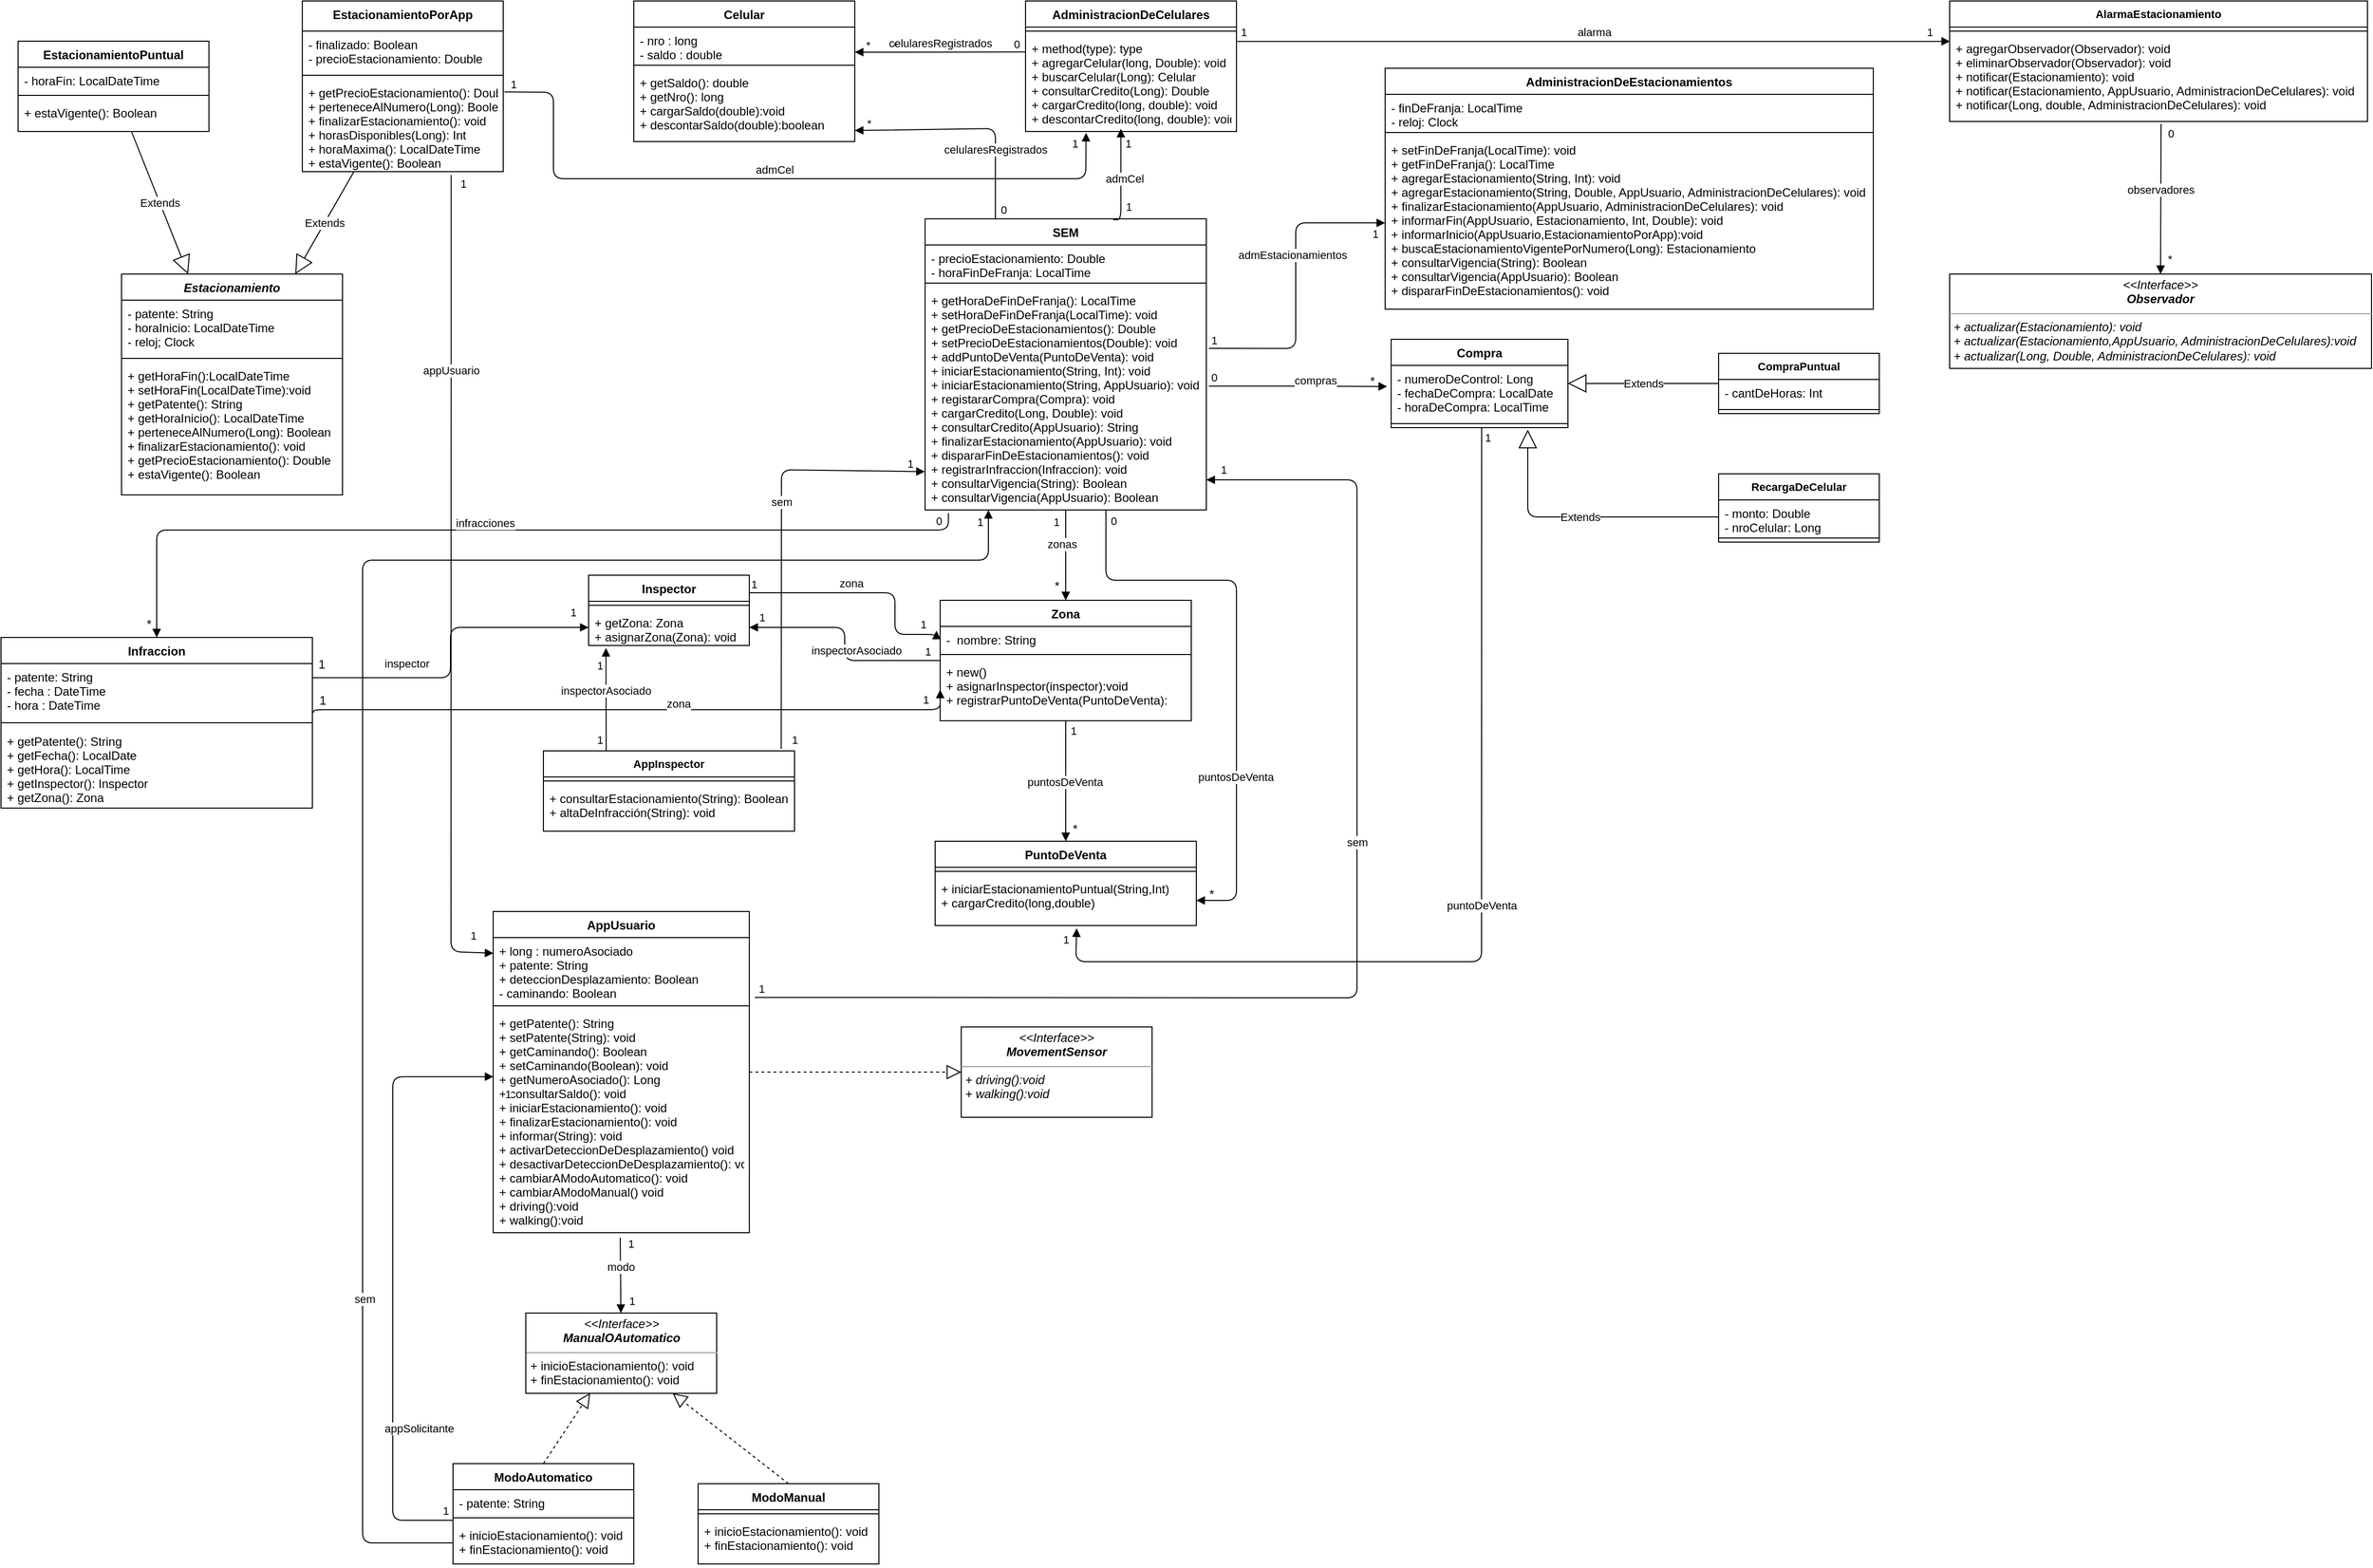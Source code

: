 <mxfile version="13.9.7" type="device"><diagram id="uAauVVDy6E0FWfexy0aZ" name="Page-1"><mxGraphModel dx="2249" dy="762" grid="1" gridSize="10" guides="1" tooltips="1" connect="1" arrows="1" fold="1" page="1" pageScale="1" pageWidth="827" pageHeight="1169" math="0" shadow="0"><root><mxCell id="0"/><mxCell id="1" parent="0"/><mxCell id="nHrd8DE-zTE854F0yQJD-32" value="puntosDeVenta" style="endArrow=block;endFill=1;html=1;edgeStyle=orthogonalEdgeStyle;align=left;verticalAlign=top;" parent="1" source="nHrd8DE-zTE854F0yQJD-22" target="nHrd8DE-zTE854F0yQJD-5" edge="1"><mxGeometry x="-0.2" y="-40" relative="1" as="geometry"><mxPoint x="645" y="760" as="sourcePoint"/><mxPoint x="775" y="730" as="targetPoint"/><Array as="points"/><mxPoint as="offset"/></mxGeometry></mxCell><mxCell id="nHrd8DE-zTE854F0yQJD-33" value="1" style="edgeLabel;resizable=0;html=1;align=left;verticalAlign=bottom;" parent="nHrd8DE-zTE854F0yQJD-32" connectable="0" vertex="1"><mxGeometry x="-1" relative="1" as="geometry"><mxPoint x="3" y="18" as="offset"/></mxGeometry></mxCell><mxCell id="nHrd8DE-zTE854F0yQJD-9" value="SEM" style="swimlane;fontStyle=1;align=center;verticalAlign=top;childLayout=stackLayout;horizontal=1;startSize=26;horizontalStack=0;resizeParent=1;resizeParentMax=0;resizeLast=0;collapsible=1;marginBottom=0;" parent="1" vertex="1"><mxGeometry x="490" y="230" width="280" height="290" as="geometry"/></mxCell><mxCell id="nHrd8DE-zTE854F0yQJD-10" value="- precioEstacionamiento: Double&#10;- horaFinDeFranja: LocalTime" style="text;strokeColor=none;fillColor=none;align=left;verticalAlign=top;spacingLeft=4;spacingRight=4;overflow=hidden;rotatable=0;points=[[0,0.5],[1,0.5]];portConstraint=eastwest;" parent="nHrd8DE-zTE854F0yQJD-9" vertex="1"><mxGeometry y="26" width="280" height="34" as="geometry"/></mxCell><mxCell id="nHrd8DE-zTE854F0yQJD-11" value="" style="line;strokeWidth=1;fillColor=none;align=left;verticalAlign=middle;spacingTop=-1;spacingLeft=3;spacingRight=3;rotatable=0;labelPosition=right;points=[];portConstraint=eastwest;" parent="nHrd8DE-zTE854F0yQJD-9" vertex="1"><mxGeometry y="60" width="280" height="8" as="geometry"/></mxCell><mxCell id="nHrd8DE-zTE854F0yQJD-12" value="+ getHoraDeFinDeFranja(): LocalTime&#10;+ setHoraDeFinDeFranja(LocalTime): void&#10;+ getPrecioDeEstacionamientos(): Double&#10;+ setPrecioDeEstacionamientos(Double): void&#10;+ addPuntoDeVenta(PuntoDeVenta): void&#10;+ iniciarEstacionamiento(String, Int): void&#10;+ iniciarEstacionamiento(String, AppUsuario): void&#10;+ registararCompra(Compra): void&#10;+ cargarCredito(Long, Double): void&#10;+ consultarCredito(AppUsuario): String&#10;+ finalizarEstacionamiento(AppUsuario): void&#10;+ dispararFinDeEstacionamientos(): void&#10;+ registrarInfraccion(Infraccion): void&#10;+ consultarVigencia(String): Boolean&#10;+ consultarVigencia(AppUsuario): Boolean" style="text;strokeColor=none;fillColor=none;align=left;verticalAlign=top;spacingLeft=4;spacingRight=4;overflow=hidden;rotatable=0;points=[[0,0.5],[1,0.5]];portConstraint=eastwest;" parent="nHrd8DE-zTE854F0yQJD-9" vertex="1"><mxGeometry y="68" width="280" height="222" as="geometry"/></mxCell><mxCell id="nHrd8DE-zTE854F0yQJD-26" value="Infraccion" style="swimlane;fontStyle=1;align=center;verticalAlign=top;childLayout=stackLayout;horizontal=1;startSize=26;horizontalStack=0;resizeParent=1;resizeParentMax=0;resizeLast=0;collapsible=1;marginBottom=0;" parent="1" vertex="1"><mxGeometry x="-430" y="647" width="310" height="170" as="geometry"/></mxCell><mxCell id="nHrd8DE-zTE854F0yQJD-27" value="- patente: String&#10;- fecha : DateTime&#10;- hora : DateTime" style="text;strokeColor=none;fillColor=none;align=left;verticalAlign=top;spacingLeft=4;spacingRight=4;overflow=hidden;rotatable=0;points=[[0,0.5],[1,0.5]];portConstraint=eastwest;" parent="nHrd8DE-zTE854F0yQJD-26" vertex="1"><mxGeometry y="26" width="310" height="54" as="geometry"/></mxCell><mxCell id="nHrd8DE-zTE854F0yQJD-28" value="" style="line;strokeWidth=1;fillColor=none;align=left;verticalAlign=middle;spacingTop=-1;spacingLeft=3;spacingRight=3;rotatable=0;labelPosition=right;points=[];portConstraint=eastwest;" parent="nHrd8DE-zTE854F0yQJD-26" vertex="1"><mxGeometry y="80" width="310" height="10" as="geometry"/></mxCell><mxCell id="Td2ZRDbbaofJqqELKqRZ-6" value="+ getPatente(): String&#10;+ getFecha(): LocalDate&#10;+ getHora(): LocalTime&#10;+ getInspector(): Inspector&#10;+ getZona(): Zona" style="text;strokeColor=none;fillColor=none;align=left;verticalAlign=top;spacingLeft=4;spacingRight=4;overflow=hidden;rotatable=0;points=[[0,0.5],[1,0.5]];portConstraint=eastwest;" parent="nHrd8DE-zTE854F0yQJD-26" vertex="1"><mxGeometry y="90" width="310" height="80" as="geometry"/></mxCell><mxCell id="nHrd8DE-zTE854F0yQJD-52" value="Celular" style="swimlane;fontStyle=1;align=center;verticalAlign=top;childLayout=stackLayout;horizontal=1;startSize=26;horizontalStack=0;resizeParent=1;resizeParentMax=0;resizeLast=0;collapsible=1;marginBottom=0;" parent="1" vertex="1"><mxGeometry x="200" y="13" width="220" height="140" as="geometry"/></mxCell><mxCell id="nHrd8DE-zTE854F0yQJD-53" value="- nro : long&#10;- saldo : double" style="text;strokeColor=none;fillColor=none;align=left;verticalAlign=top;spacingLeft=4;spacingRight=4;overflow=hidden;rotatable=0;points=[[0,0.5],[1,0.5]];portConstraint=eastwest;" parent="nHrd8DE-zTE854F0yQJD-52" vertex="1"><mxGeometry y="26" width="220" height="34" as="geometry"/></mxCell><mxCell id="nHrd8DE-zTE854F0yQJD-54" value="" style="line;strokeWidth=1;fillColor=none;align=left;verticalAlign=middle;spacingTop=-1;spacingLeft=3;spacingRight=3;rotatable=0;labelPosition=right;points=[];portConstraint=eastwest;" parent="nHrd8DE-zTE854F0yQJD-52" vertex="1"><mxGeometry y="60" width="220" height="8" as="geometry"/></mxCell><mxCell id="nHrd8DE-zTE854F0yQJD-55" value="+ getSaldo(): double&#10;+ getNro(): long&#10;+ cargarSaldo(double):void&#10;+ descontarSaldo(double):boolean" style="text;strokeColor=none;fillColor=none;align=left;verticalAlign=top;spacingLeft=4;spacingRight=4;overflow=hidden;rotatable=0;points=[[0,0.5],[1,0.5]];portConstraint=eastwest;" parent="nHrd8DE-zTE854F0yQJD-52" vertex="1"><mxGeometry y="68" width="220" height="72" as="geometry"/></mxCell><mxCell id="nHrd8DE-zTE854F0yQJD-36" value="*" style="text;html=1;align=center;verticalAlign=middle;resizable=0;points=[];autosize=1;" parent="1" vertex="1"><mxGeometry x="629" y="828" width="20" height="20" as="geometry"/></mxCell><mxCell id="nHrd8DE-zTE854F0yQJD-22" value="Zona" style="swimlane;fontStyle=1;align=center;verticalAlign=top;childLayout=stackLayout;horizontal=1;startSize=26;horizontalStack=0;resizeParent=1;resizeParentMax=0;resizeLast=0;collapsible=1;marginBottom=0;" parent="1" vertex="1"><mxGeometry x="505" y="610" width="250" height="120" as="geometry"/></mxCell><mxCell id="nHrd8DE-zTE854F0yQJD-23" value="-  nombre: String" style="text;strokeColor=none;fillColor=none;align=left;verticalAlign=top;spacingLeft=4;spacingRight=4;overflow=hidden;rotatable=0;points=[[0,0.5],[1,0.5]];portConstraint=eastwest;" parent="nHrd8DE-zTE854F0yQJD-22" vertex="1"><mxGeometry y="26" width="250" height="24" as="geometry"/></mxCell><mxCell id="nHrd8DE-zTE854F0yQJD-24" value="" style="line;strokeWidth=1;fillColor=none;align=left;verticalAlign=middle;spacingTop=-1;spacingLeft=3;spacingRight=3;rotatable=0;labelPosition=right;points=[];portConstraint=eastwest;" parent="nHrd8DE-zTE854F0yQJD-22" vertex="1"><mxGeometry y="50" width="250" height="8" as="geometry"/></mxCell><mxCell id="nHrd8DE-zTE854F0yQJD-25" value="+ new()&#10;+ asignarInspector(inspector):void&#10;+ registrarPuntoDeVenta(PuntoDeVenta):" style="text;strokeColor=none;fillColor=none;align=left;verticalAlign=top;spacingLeft=4;spacingRight=4;overflow=hidden;rotatable=0;points=[[0,0.5],[1,0.5]];portConstraint=eastwest;" parent="nHrd8DE-zTE854F0yQJD-22" vertex="1"><mxGeometry y="58" width="250" height="62" as="geometry"/></mxCell><mxCell id="nHrd8DE-zTE854F0yQJD-5" value="PuntoDeVenta" style="swimlane;fontStyle=1;align=center;verticalAlign=top;childLayout=stackLayout;horizontal=1;startSize=26;horizontalStack=0;resizeParent=1;resizeParentMax=0;resizeLast=0;collapsible=1;marginBottom=0;" parent="1" vertex="1"><mxGeometry x="500" y="850" width="260" height="84" as="geometry"/></mxCell><mxCell id="nHrd8DE-zTE854F0yQJD-7" value="" style="line;strokeWidth=1;fillColor=none;align=left;verticalAlign=middle;spacingTop=-1;spacingLeft=3;spacingRight=3;rotatable=0;labelPosition=right;points=[];portConstraint=eastwest;" parent="nHrd8DE-zTE854F0yQJD-5" vertex="1"><mxGeometry y="26" width="260" height="8" as="geometry"/></mxCell><mxCell id="nHrd8DE-zTE854F0yQJD-8" value="+ iniciarEstacionamientoPuntual(String,Int)&#10;+ cargarCredito(long,double)" style="text;strokeColor=none;fillColor=none;align=left;verticalAlign=top;spacingLeft=4;spacingRight=4;overflow=hidden;rotatable=0;points=[[0,0.5],[1,0.5]];portConstraint=eastwest;" parent="nHrd8DE-zTE854F0yQJD-5" vertex="1"><mxGeometry y="34" width="260" height="50" as="geometry"/></mxCell><mxCell id="nHrd8DE-zTE854F0yQJD-42" value="zonas" style="endArrow=block;endFill=1;html=1;edgeStyle=orthogonalEdgeStyle;align=left;verticalAlign=top;" parent="1" source="nHrd8DE-zTE854F0yQJD-9" target="nHrd8DE-zTE854F0yQJD-22" edge="1"><mxGeometry x="-0.538" y="-20" relative="1" as="geometry"><mxPoint x="600" y="510" as="sourcePoint"/><mxPoint x="600" y="603" as="targetPoint"/><Array as="points"/><mxPoint as="offset"/></mxGeometry></mxCell><mxCell id="nHrd8DE-zTE854F0yQJD-43" value="1" style="edgeLabel;resizable=0;html=1;align=left;verticalAlign=bottom;" parent="nHrd8DE-zTE854F0yQJD-42" connectable="0" vertex="1"><mxGeometry x="-1" relative="1" as="geometry"><mxPoint x="-14" y="20" as="offset"/></mxGeometry></mxCell><mxCell id="nHrd8DE-zTE854F0yQJD-44" value="*" style="text;html=1;align=center;verticalAlign=middle;resizable=0;points=[];autosize=1;" parent="1" vertex="1"><mxGeometry x="611" y="586" width="20" height="20" as="geometry"/></mxCell><mxCell id="nHrd8DE-zTE854F0yQJD-45" value="inspectorAsociado" style="endArrow=block;endFill=1;html=1;edgeStyle=orthogonalEdgeStyle;align=left;verticalAlign=top;" parent="1" source="nHrd8DE-zTE854F0yQJD-22" target="LgMDhWBs_DTYslyBjjRu-13" edge="1"><mxGeometry x="0.451" y="10" relative="1" as="geometry"><mxPoint x="360" y="570" as="sourcePoint"/><mxPoint x="337.5" y="620" as="targetPoint"/><Array as="points"/><mxPoint x="-1" as="offset"/></mxGeometry></mxCell><mxCell id="nHrd8DE-zTE854F0yQJD-46" value="1" style="edgeLabel;resizable=0;html=1;align=left;verticalAlign=bottom;" parent="nHrd8DE-zTE854F0yQJD-45" connectable="0" vertex="1"><mxGeometry x="-1" relative="1" as="geometry"><mxPoint x="-17" y="-1" as="offset"/></mxGeometry></mxCell><mxCell id="nHrd8DE-zTE854F0yQJD-47" value="1" style="edgeLabel;resizable=0;html=1;align=left;verticalAlign=bottom;" parent="nHrd8DE-zTE854F0yQJD-45" connectable="0" vertex="1"><mxGeometry x="-1" relative="1" as="geometry"><mxPoint x="-182" y="-35" as="offset"/></mxGeometry></mxCell><mxCell id="botL28v5DEL5TI87m_Xn-9" value="EstacionamientoPorApp" style="swimlane;fontStyle=1;align=center;verticalAlign=top;childLayout=stackLayout;horizontal=1;startSize=30;horizontalStack=0;resizeParent=1;resizeParentMax=0;resizeLast=0;collapsible=1;marginBottom=0;" parent="1" vertex="1"><mxGeometry x="-130" y="13" width="200" height="170" as="geometry"/></mxCell><mxCell id="botL28v5DEL5TI87m_Xn-10" value="- finalizado: Boolean&#10;- precioEstacionamiento: Double" style="text;strokeColor=none;fillColor=none;align=left;verticalAlign=top;spacingLeft=4;spacingRight=4;overflow=hidden;rotatable=0;points=[[0,0.5],[1,0.5]];portConstraint=eastwest;" parent="botL28v5DEL5TI87m_Xn-9" vertex="1"><mxGeometry y="30" width="200" height="40" as="geometry"/></mxCell><mxCell id="botL28v5DEL5TI87m_Xn-11" value="" style="line;strokeWidth=1;fillColor=none;align=left;verticalAlign=middle;spacingTop=-1;spacingLeft=3;spacingRight=3;rotatable=0;labelPosition=right;points=[];portConstraint=eastwest;" parent="botL28v5DEL5TI87m_Xn-9" vertex="1"><mxGeometry y="70" width="200" height="8" as="geometry"/></mxCell><mxCell id="botL28v5DEL5TI87m_Xn-12" value="+ getPrecioEstacionamiento(): Doublle&#10;+ perteneceAlNumero(Long): Boolean&#10;+ finalizarEstacionamiento(): void&#10;+ horasDisponibles(Long): Int&#10;+ horaMaxima(): LocalDateTime&#10;+ estaVigente(): Boolean" style="text;strokeColor=none;fillColor=none;align=left;verticalAlign=top;spacingLeft=4;spacingRight=4;overflow=hidden;rotatable=0;points=[[0,0.5],[1,0.5]];portConstraint=eastwest;" parent="botL28v5DEL5TI87m_Xn-9" vertex="1"><mxGeometry y="78" width="200" height="92" as="geometry"/></mxCell><mxCell id="botL28v5DEL5TI87m_Xn-5" value="EstacionamientoPuntual" style="swimlane;fontStyle=1;align=center;verticalAlign=top;childLayout=stackLayout;horizontal=1;startSize=26;horizontalStack=0;resizeParent=1;resizeParentMax=0;resizeLast=0;collapsible=1;marginBottom=0;" parent="1" vertex="1"><mxGeometry x="-413" y="53" width="190" height="90" as="geometry"/></mxCell><mxCell id="botL28v5DEL5TI87m_Xn-6" value="- horaFin: LocalDateTime" style="text;strokeColor=none;fillColor=none;align=left;verticalAlign=top;spacingLeft=4;spacingRight=4;overflow=hidden;rotatable=0;points=[[0,0.5],[1,0.5]];portConstraint=eastwest;" parent="botL28v5DEL5TI87m_Xn-5" vertex="1"><mxGeometry y="26" width="190" height="24" as="geometry"/></mxCell><mxCell id="botL28v5DEL5TI87m_Xn-7" value="" style="line;strokeWidth=1;fillColor=none;align=left;verticalAlign=middle;spacingTop=-1;spacingLeft=3;spacingRight=3;rotatable=0;labelPosition=right;points=[];portConstraint=eastwest;" parent="botL28v5DEL5TI87m_Xn-5" vertex="1"><mxGeometry y="50" width="190" height="8" as="geometry"/></mxCell><mxCell id="botL28v5DEL5TI87m_Xn-8" value="+ estaVigente(): Boolean" style="text;strokeColor=none;fillColor=none;align=left;verticalAlign=top;spacingLeft=4;spacingRight=4;overflow=hidden;rotatable=0;points=[[0,0.5],[1,0.5]];portConstraint=eastwest;" parent="botL28v5DEL5TI87m_Xn-5" vertex="1"><mxGeometry y="58" width="190" height="32" as="geometry"/></mxCell><mxCell id="botL28v5DEL5TI87m_Xn-1" value="Estacionamiento" style="swimlane;fontStyle=3;align=center;verticalAlign=top;childLayout=stackLayout;horizontal=1;startSize=26;horizontalStack=0;resizeParent=1;resizeParentMax=0;resizeLast=0;collapsible=1;marginBottom=0;" parent="1" vertex="1"><mxGeometry x="-310" y="285" width="220" height="220" as="geometry"/></mxCell><mxCell id="botL28v5DEL5TI87m_Xn-2" value="- patente: String&#10;- horaInicio: LocalDateTime&#10;- reloj; Clock" style="text;strokeColor=none;fillColor=none;align=left;verticalAlign=top;spacingLeft=4;spacingRight=4;overflow=hidden;rotatable=0;points=[[0,0.5],[1,0.5]];portConstraint=eastwest;" parent="botL28v5DEL5TI87m_Xn-1" vertex="1"><mxGeometry y="26" width="220" height="54" as="geometry"/></mxCell><mxCell id="botL28v5DEL5TI87m_Xn-3" value="" style="line;strokeWidth=1;fillColor=none;align=left;verticalAlign=middle;spacingTop=-1;spacingLeft=3;spacingRight=3;rotatable=0;labelPosition=right;points=[];portConstraint=eastwest;" parent="botL28v5DEL5TI87m_Xn-1" vertex="1"><mxGeometry y="80" width="220" height="8" as="geometry"/></mxCell><mxCell id="botL28v5DEL5TI87m_Xn-4" value="+ getHoraFin():LocalDateTime&#10;+ setHoraFin(LocalDateTime):void&#10;+ getPatente(): String&#10;+ getHoraInicio(): LocalDateTime&#10;+ perteneceAlNumero(Long): Boolean&#10;+ finalizarEstacionamiento(): void&#10;+ getPrecioEstacionamiento(): Double&#10;+ estaVigente(): Boolean" style="text;strokeColor=none;fillColor=none;align=left;verticalAlign=top;spacingLeft=4;spacingRight=4;overflow=hidden;rotatable=0;points=[[0,0.5],[1,0.5]];portConstraint=eastwest;" parent="botL28v5DEL5TI87m_Xn-1" vertex="1"><mxGeometry y="88" width="220" height="132" as="geometry"/></mxCell><mxCell id="nHrd8DE-zTE854F0yQJD-50" value="Extends" style="endArrow=block;endSize=16;endFill=0;html=1;" parent="1" source="botL28v5DEL5TI87m_Xn-5" target="botL28v5DEL5TI87m_Xn-1" edge="1"><mxGeometry width="160" relative="1" as="geometry"><mxPoint x="90" y="380" as="sourcePoint"/><mxPoint x="250" y="380" as="targetPoint"/></mxGeometry></mxCell><mxCell id="nHrd8DE-zTE854F0yQJD-51" value="Extends" style="endArrow=block;endSize=16;endFill=0;html=1;" parent="1" source="botL28v5DEL5TI87m_Xn-9" target="botL28v5DEL5TI87m_Xn-1" edge="1"><mxGeometry width="160" relative="1" as="geometry"><mxPoint x="280.001" y="340" as="sourcePoint"/><mxPoint x="310.602" y="420" as="targetPoint"/></mxGeometry></mxCell><mxCell id="nHrd8DE-zTE854F0yQJD-60" value="&lt;span style=&quot;color: rgba(0 , 0 , 0 , 0) ; font-family: monospace ; font-size: 0px&quot;&gt;%3CmxGraphModel%3E%3Croot%3E%3CmxCell%20id%3D%220%22%2F%3E%3CmxCell%20id%3D%221%22%20parent%3D%220%22%2F%3E%3CmxCell%20id%3D%222%22%20value%3D%22%26lt%3Bp%20style%3D%26quot%3Bmargin%3A%200px%20%3B%20margin-top%3A%204px%20%3B%20text-align%3A%20center%26quot%3B%26gt%3B%26lt%3Bi%26gt%3B%26amp%3Blt%3B%26amp%3Blt%3BInterface%26amp%3Bgt%3B%26amp%3Bgt%3B%26lt%3B%2Fi%26gt%3B%26lt%3Bbr%26gt%3B%26lt%3Bb%26gt%3B%26lt%3Bi%26gt%3BMovementSensor%26lt%3B%2Fi%26gt%3B%26lt%3B%2Fb%26gt%3B%26lt%3B%2Fp%26gt%3B%26lt%3Bhr%20size%3D%26quot%3B1%26quot%3B%26gt%3B%26lt%3Bp%20style%3D%26quot%3Bmargin%3A%200px%20%3B%20margin-left%3A%204px%26quot%3B%26gt%3B%26lt%3B%2Fp%26gt%3B%26lt%3Bp%20style%3D%26quot%3Bmargin%3A%200px%20%3B%20margin-left%3A%204px%26quot%3B%26gt%3B%2B%20driving()%3Avoid%26lt%3B%2Fp%26gt%3B%26lt%3Bp%20style%3D%26quot%3Bmargin%3A%200px%20%3B%20margin-left%3A%204px%26quot%3B%26gt%3B%2B%20walking()%3Avoid%26lt%3B%2Fp%26gt%3B%22%20style%3D%22verticalAlign%3Dtop%3Balign%3Dleft%3Boverflow%3Dfill%3BfontSize%3D12%3BfontFamily%3DHelvetica%3Bhtml%3D1%3B%22%20vertex%3D%221%22%20parent%3D%221%22%3E%3CmxGeometry%20x%3D%2220%22%20y%3D%2230%22%20width%3D%22190%22%20height%3D%22140%22%20as%3D%22geometry%22%2F%3E%3C%2FmxCell%3E%3C%2Froot%3E%3C%2FmxGraphModel%3E&lt;/span&gt;" style="text;html=1;align=center;verticalAlign=middle;resizable=0;points=[];autosize=1;" parent="1" vertex="1"><mxGeometry x="550" y="1060" width="20" height="20" as="geometry"/></mxCell><mxCell id="nHrd8DE-zTE854F0yQJD-61" value="&lt;p style=&quot;margin: 0px ; margin-top: 4px ; text-align: center&quot;&gt;&lt;i&gt;&amp;lt;&amp;lt;Interface&amp;gt;&amp;gt;&lt;/i&gt;&lt;br&gt;&lt;b&gt;&lt;i&gt;MovementSensor&lt;/i&gt;&lt;/b&gt;&lt;/p&gt;&lt;hr size=&quot;1&quot;&gt;&lt;p style=&quot;margin: 0px ; margin-left: 4px&quot;&gt;&lt;/p&gt;&lt;p style=&quot;margin: 0px ; margin-left: 4px&quot;&gt;&lt;i&gt;+ driving():void&lt;/i&gt;&lt;/p&gt;&lt;p style=&quot;margin: 0px ; margin-left: 4px&quot;&gt;&lt;i&gt;+ walking():void&lt;/i&gt;&lt;/p&gt;" style="verticalAlign=top;align=left;overflow=fill;fontSize=12;fontFamily=Helvetica;html=1;container=1;" parent="1" vertex="1"><mxGeometry x="526" y="1035" width="190" height="90" as="geometry"/></mxCell><mxCell id="nHrd8DE-zTE854F0yQJD-62" value="" style="endArrow=block;dashed=1;endFill=0;endSize=12;html=1;" parent="1" source="nHrd8DE-zTE854F0yQJD-18" target="nHrd8DE-zTE854F0yQJD-61" edge="1"><mxGeometry width="160" relative="1" as="geometry"><mxPoint x="400" y="1070" as="sourcePoint"/><mxPoint x="560" y="1070" as="targetPoint"/></mxGeometry></mxCell><mxCell id="nHrd8DE-zTE854F0yQJD-18" value="AppUsuario" style="swimlane;fontStyle=1;align=center;verticalAlign=top;childLayout=stackLayout;horizontal=1;startSize=26;horizontalStack=0;resizeParent=1;resizeParentMax=0;resizeLast=0;collapsible=1;marginBottom=0;" parent="1" vertex="1"><mxGeometry x="60" y="920" width="255" height="320" as="geometry"/></mxCell><mxCell id="nHrd8DE-zTE854F0yQJD-19" value="+ long : numeroAsociado&#10;+ patente: String&#10;+ deteccionDesplazamiento: Boolean&#10;- caminando: Boolean" style="text;strokeColor=none;fillColor=none;align=left;verticalAlign=top;spacingLeft=4;spacingRight=4;overflow=hidden;rotatable=0;points=[[0,0.5],[1,0.5]];portConstraint=eastwest;" parent="nHrd8DE-zTE854F0yQJD-18" vertex="1"><mxGeometry y="26" width="255" height="64" as="geometry"/></mxCell><mxCell id="nHrd8DE-zTE854F0yQJD-20" value="" style="line;strokeWidth=1;fillColor=none;align=left;verticalAlign=middle;spacingTop=-1;spacingLeft=3;spacingRight=3;rotatable=0;labelPosition=right;points=[];portConstraint=eastwest;" parent="nHrd8DE-zTE854F0yQJD-18" vertex="1"><mxGeometry y="90" width="255" height="8" as="geometry"/></mxCell><mxCell id="nHrd8DE-zTE854F0yQJD-21" value="+ getPatente(): String&#10;+ setPatente(String): void&#10;+ getCaminando(): Boolean&#10;+ setCaminando(Boolean): void&#10;+ getNumeroAsociado(): Long&#10;+ consultarSaldo(): void&#10;+ iniciarEstacionamiento(): void&#10;+ finalizarEstacionamiento(): void&#10;+ informar(String): void&#10;+ activarDeteccionDeDesplazamiento() void&#10;+ desactivarDeteccionDeDesplazamiento(): void&#10;+ cambiarAModoAutomatico(): void&#10;+ cambiarAModoManual() void&#10;+ driving():void&#10;+ walking():void&#10;&#10;&#10;" style="text;strokeColor=none;fillColor=none;align=left;verticalAlign=top;spacingLeft=4;spacingRight=4;overflow=hidden;rotatable=0;points=[[0,0.5],[1,0.5]];portConstraint=eastwest;" parent="nHrd8DE-zTE854F0yQJD-18" vertex="1"><mxGeometry y="98" width="255" height="222" as="geometry"/></mxCell><mxCell id="nHrd8DE-zTE854F0yQJD-74" value="ModoAutomatico" style="swimlane;fontStyle=1;align=center;verticalAlign=top;childLayout=stackLayout;horizontal=1;startSize=26;horizontalStack=0;resizeParent=1;resizeParentMax=0;resizeLast=0;collapsible=1;marginBottom=0;" parent="1" vertex="1"><mxGeometry x="20" y="1470" width="180" height="100" as="geometry"/></mxCell><mxCell id="nHrd8DE-zTE854F0yQJD-75" value="- patente: String" style="text;strokeColor=none;fillColor=none;align=left;verticalAlign=top;spacingLeft=4;spacingRight=4;overflow=hidden;rotatable=0;points=[[0,0.5],[1,0.5]];portConstraint=eastwest;" parent="nHrd8DE-zTE854F0yQJD-74" vertex="1"><mxGeometry y="26" width="180" height="24" as="geometry"/></mxCell><mxCell id="nHrd8DE-zTE854F0yQJD-76" value="" style="line;strokeWidth=1;fillColor=none;align=left;verticalAlign=middle;spacingTop=-1;spacingLeft=3;spacingRight=3;rotatable=0;labelPosition=right;points=[];portConstraint=eastwest;" parent="nHrd8DE-zTE854F0yQJD-74" vertex="1"><mxGeometry y="50" width="180" height="8" as="geometry"/></mxCell><mxCell id="nHrd8DE-zTE854F0yQJD-77" value="+ inicioEstacionamiento(): void&#10;+ finEstacionamiento(): void" style="text;strokeColor=none;fillColor=none;align=left;verticalAlign=top;spacingLeft=4;spacingRight=4;overflow=hidden;rotatable=0;points=[[0,0.5],[1,0.5]];portConstraint=eastwest;" parent="nHrd8DE-zTE854F0yQJD-74" vertex="1"><mxGeometry y="58" width="180" height="42" as="geometry"/></mxCell><mxCell id="nHrd8DE-zTE854F0yQJD-78" value="ModoManual" style="swimlane;fontStyle=1;align=center;verticalAlign=top;childLayout=stackLayout;horizontal=1;startSize=26;horizontalStack=0;resizeParent=1;resizeParentMax=0;resizeLast=0;collapsible=1;marginBottom=0;" parent="1" vertex="1"><mxGeometry x="264" y="1490" width="180" height="80" as="geometry"/></mxCell><mxCell id="nHrd8DE-zTE854F0yQJD-80" value="" style="line;strokeWidth=1;fillColor=none;align=left;verticalAlign=middle;spacingTop=-1;spacingLeft=3;spacingRight=3;rotatable=0;labelPosition=right;points=[];portConstraint=eastwest;" parent="nHrd8DE-zTE854F0yQJD-78" vertex="1"><mxGeometry y="26" width="180" height="8" as="geometry"/></mxCell><mxCell id="nHrd8DE-zTE854F0yQJD-81" value="+ inicioEstacionamiento(): void&#10;+ finEstacionamiento(): void" style="text;strokeColor=none;fillColor=none;align=left;verticalAlign=top;spacingLeft=4;spacingRight=4;overflow=hidden;rotatable=0;points=[[0,0.5],[1,0.5]];portConstraint=eastwest;" parent="nHrd8DE-zTE854F0yQJD-78" vertex="1"><mxGeometry y="34" width="180" height="46" as="geometry"/></mxCell><mxCell id="24Adhhsm69hbhPBASUnL-27" value="&lt;p style=&quot;margin: 0px ; margin-top: 4px ; text-align: center&quot;&gt;&lt;i&gt;&amp;lt;&amp;lt;Interface&amp;gt;&amp;gt;&lt;/i&gt;&lt;br&gt;&lt;b&gt;&lt;i&gt;ManualOAutomatico&lt;/i&gt;&lt;/b&gt;&lt;/p&gt;&lt;hr size=&quot;1&quot;&gt;&lt;p style=&quot;margin: 0px ; margin-left: 4px&quot;&gt;&lt;/p&gt;&lt;p style=&quot;margin: 0px ; margin-left: 4px&quot;&gt;+ inicioEstacionamiento(): void&lt;br style=&quot;padding: 0px ; margin: 0px&quot;&gt;+ finEstacionamiento(): void&lt;br&gt;&lt;/p&gt;" style="verticalAlign=top;align=left;overflow=fill;fontSize=12;fontFamily=Helvetica;html=1;container=1;" parent="1" vertex="1"><mxGeometry x="92.5" y="1320" width="190" height="80" as="geometry"/></mxCell><mxCell id="u9VwtON5kn5tUqSLQvPL-43" value="1" style="text;html=1;align=center;verticalAlign=middle;resizable=0;points=[];autosize=1;fontSize=11;" parent="24Adhhsm69hbhPBASUnL-27" vertex="1"><mxGeometry x="95.5" y="-22" width="20" height="20" as="geometry"/></mxCell><mxCell id="W-PwKbhstWMjJ6fDOFfy-7" value="modo" style="html=1;verticalAlign=bottom;endArrow=block;exitX=0.496;exitY=1.023;exitDx=0;exitDy=0;exitPerimeter=0;" parent="1" source="nHrd8DE-zTE854F0yQJD-21" target="24Adhhsm69hbhPBASUnL-27" edge="1"><mxGeometry width="80" relative="1" as="geometry"><mxPoint x="530" y="1210" as="sourcePoint"/><mxPoint x="610" y="1210" as="targetPoint"/></mxGeometry></mxCell><mxCell id="W-PwKbhstWMjJ6fDOFfy-11" value="" style="endArrow=block;dashed=1;endFill=0;endSize=12;html=1;exitX=0.5;exitY=0;exitDx=0;exitDy=0;entryX=0.337;entryY=0.997;entryDx=0;entryDy=0;entryPerimeter=0;" parent="1" source="nHrd8DE-zTE854F0yQJD-74" target="24Adhhsm69hbhPBASUnL-27" edge="1"><mxGeometry width="160" relative="1" as="geometry"><mxPoint x="310" y="1410" as="sourcePoint"/><mxPoint x="470" y="1410" as="targetPoint"/></mxGeometry></mxCell><mxCell id="W-PwKbhstWMjJ6fDOFfy-12" value="" style="endArrow=block;dashed=1;endFill=0;endSize=12;html=1;exitX=0.5;exitY=0;exitDx=0;exitDy=0;" parent="1" source="nHrd8DE-zTE854F0yQJD-78" target="24Adhhsm69hbhPBASUnL-27" edge="1"><mxGeometry width="160" relative="1" as="geometry"><mxPoint x="570" y="1360" as="sourcePoint"/><mxPoint x="470" y="1410" as="targetPoint"/></mxGeometry></mxCell><mxCell id="W-PwKbhstWMjJ6fDOFfy-14" value="appSolicitante" style="endArrow=block;endFill=1;html=1;edgeStyle=orthogonalEdgeStyle;align=left;verticalAlign=top;exitX=-0.001;exitY=-0.035;exitDx=0;exitDy=0;exitPerimeter=0;entryX=0.001;entryY=0.3;entryDx=0;entryDy=0;entryPerimeter=0;" parent="1" source="nHrd8DE-zTE854F0yQJD-77" target="nHrd8DE-zTE854F0yQJD-21" edge="1"><mxGeometry x="-0.458" y="10" relative="1" as="geometry"><mxPoint x="510" y="1320" as="sourcePoint"/><mxPoint x="-20" y="1040" as="targetPoint"/><Array as="points"><mxPoint x="-40" y="1526"/><mxPoint x="-40" y="1085"/></Array><mxPoint y="-1" as="offset"/></mxGeometry></mxCell><mxCell id="W-PwKbhstWMjJ6fDOFfy-15" value="1" style="edgeLabel;resizable=0;html=1;align=left;verticalAlign=bottom;" parent="W-PwKbhstWMjJ6fDOFfy-14" connectable="0" vertex="1"><mxGeometry x="-1" relative="1" as="geometry"><mxPoint x="50.18" y="-416.53" as="offset"/></mxGeometry></mxCell><mxCell id="W-PwKbhstWMjJ6fDOFfy-16" value="sem" style="endArrow=block;endFill=1;html=1;edgeStyle=orthogonalEdgeStyle;align=left;verticalAlign=top;exitX=0;exitY=0.5;exitDx=0;exitDy=0;" parent="1" source="nHrd8DE-zTE854F0yQJD-77" edge="1"><mxGeometry x="-0.603" y="10" relative="1" as="geometry"><mxPoint x="510" y="1320" as="sourcePoint"/><mxPoint x="553" y="520" as="targetPoint"/><Array as="points"><mxPoint x="-70" y="1549"/><mxPoint x="-70" y="570"/><mxPoint x="553" y="570"/></Array><mxPoint as="offset"/></mxGeometry></mxCell><mxCell id="W-PwKbhstWMjJ6fDOFfy-17" value="1" style="edgeLabel;resizable=0;html=1;align=left;verticalAlign=bottom;" parent="W-PwKbhstWMjJ6fDOFfy-16" connectable="0" vertex="1"><mxGeometry x="-1" relative="1" as="geometry"><mxPoint x="520" y="-1009" as="offset"/></mxGeometry></mxCell><mxCell id="LgMDhWBs_DTYslyBjjRu-1" value="inspector" style="endArrow=block;endFill=1;html=1;edgeStyle=orthogonalEdgeStyle;align=left;verticalAlign=top;exitX=1.001;exitY=0.261;exitDx=0;exitDy=0;exitPerimeter=0;" parent="1" source="nHrd8DE-zTE854F0yQJD-27" target="LgMDhWBs_DTYslyBjjRu-13" edge="1"><mxGeometry x="0.012" y="68" relative="1" as="geometry"><mxPoint x="70" y="770" as="sourcePoint"/><mxPoint x="262.5" y="660" as="targetPoint"/><mxPoint as="offset"/></mxGeometry></mxCell><mxCell id="LgMDhWBs_DTYslyBjjRu-2" value="1" style="edgeLabel;resizable=0;html=1;align=left;verticalAlign=bottom;" parent="LgMDhWBs_DTYslyBjjRu-1" connectable="0" vertex="1"><mxGeometry x="-1" relative="1" as="geometry"><mxPoint x="254.69" y="-57.09" as="offset"/></mxGeometry></mxCell><mxCell id="LgMDhWBs_DTYslyBjjRu-4" value="zona" style="endArrow=block;endFill=1;html=1;edgeStyle=orthogonalEdgeStyle;align=left;verticalAlign=top;exitX=1.004;exitY=0.907;exitDx=0;exitDy=0;exitPerimeter=0;entryX=0;entryY=0.5;entryDx=0;entryDy=0;" parent="1" source="nHrd8DE-zTE854F0yQJD-27" target="nHrd8DE-zTE854F0yQJD-25" edge="1"><mxGeometry x="0.091" y="19" relative="1" as="geometry"><mxPoint x="70" y="770" as="sourcePoint"/><mxPoint x="230" y="770" as="targetPoint"/><Array as="points"><mxPoint x="-119" y="719"/></Array><mxPoint as="offset"/></mxGeometry></mxCell><mxCell id="LgMDhWBs_DTYslyBjjRu-5" value="1" style="edgeLabel;resizable=0;html=1;align=left;verticalAlign=bottom;" parent="LgMDhWBs_DTYslyBjjRu-4" connectable="0" vertex="1"><mxGeometry x="-1" relative="1" as="geometry"><mxPoint x="604.76" y="-3.98" as="offset"/></mxGeometry></mxCell><mxCell id="LgMDhWBs_DTYslyBjjRu-10" value="Inspector" style="swimlane;fontStyle=1;align=center;verticalAlign=top;childLayout=stackLayout;horizontal=1;startSize=26;horizontalStack=0;resizeParent=1;resizeParentMax=0;resizeLast=0;collapsible=1;marginBottom=0;" parent="1" vertex="1"><mxGeometry x="155" y="585" width="160" height="70" as="geometry"/></mxCell><mxCell id="LgMDhWBs_DTYslyBjjRu-12" value="" style="line;strokeWidth=1;fillColor=none;align=left;verticalAlign=middle;spacingTop=-1;spacingLeft=3;spacingRight=3;rotatable=0;labelPosition=right;points=[];portConstraint=eastwest;" parent="LgMDhWBs_DTYslyBjjRu-10" vertex="1"><mxGeometry y="26" width="160" height="8" as="geometry"/></mxCell><mxCell id="LgMDhWBs_DTYslyBjjRu-13" value="+ getZona: Zona&#10;+ asignarZona(Zona): void" style="text;strokeColor=none;fillColor=none;align=left;verticalAlign=top;spacingLeft=4;spacingRight=4;overflow=hidden;rotatable=0;points=[[0,0.5],[1,0.5]];portConstraint=eastwest;" parent="LgMDhWBs_DTYslyBjjRu-10" vertex="1"><mxGeometry y="34" width="160" height="36" as="geometry"/></mxCell><mxCell id="LgMDhWBs_DTYslyBjjRu-14" value="1" style="edgeLabel;resizable=0;html=1;align=left;verticalAlign=bottom;" parent="1" connectable="0" vertex="1"><mxGeometry x="581" y="580.0" as="geometry"><mxPoint x="-573" y="945" as="offset"/></mxGeometry></mxCell><mxCell id="LgMDhWBs_DTYslyBjjRu-16" value="AdministracionDeCelulares" style="swimlane;fontStyle=1;align=center;verticalAlign=top;childLayout=stackLayout;horizontal=1;startSize=26;horizontalStack=0;resizeParent=1;resizeParentMax=0;resizeLast=0;collapsible=1;marginBottom=0;" parent="1" vertex="1"><mxGeometry x="590" y="13" width="210" height="130" as="geometry"/></mxCell><mxCell id="LgMDhWBs_DTYslyBjjRu-18" value="" style="line;strokeWidth=1;fillColor=none;align=left;verticalAlign=middle;spacingTop=-1;spacingLeft=3;spacingRight=3;rotatable=0;labelPosition=right;points=[];portConstraint=eastwest;" parent="LgMDhWBs_DTYslyBjjRu-16" vertex="1"><mxGeometry y="26" width="210" height="8" as="geometry"/></mxCell><mxCell id="LgMDhWBs_DTYslyBjjRu-19" value="+ method(type): type&#10;+ agregarCelular(long, Double): void&#10;+ buscarCelular(Long): Celular&#10;+ consultarCredito(Long): Double&#10;+ cargarCredito(long, double): void&#10;+ descontarCredito(long, double): void" style="text;strokeColor=none;fillColor=none;align=left;verticalAlign=top;spacingLeft=4;spacingRight=4;overflow=hidden;rotatable=0;points=[[0,0.5],[1,0.5]];portConstraint=eastwest;" parent="LgMDhWBs_DTYslyBjjRu-16" vertex="1"><mxGeometry y="34" width="210" height="96" as="geometry"/></mxCell><mxCell id="LgMDhWBs_DTYslyBjjRu-20" value="puntosDeVenta" style="endArrow=block;endFill=1;html=1;edgeStyle=orthogonalEdgeStyle;align=left;verticalAlign=top;exitX=0.643;exitY=1.001;exitDx=0;exitDy=0;exitPerimeter=0;entryX=1;entryY=0.5;entryDx=0;entryDy=0;" parent="1" source="nHrd8DE-zTE854F0yQJD-12" target="nHrd8DE-zTE854F0yQJD-8" edge="1"><mxGeometry x="0.369" y="-40" relative="1" as="geometry"><mxPoint x="670" y="560" as="sourcePoint"/><mxPoint x="800" y="930" as="targetPoint"/><Array as="points"><mxPoint x="670" y="590"/><mxPoint x="800" y="590"/><mxPoint x="800" y="909"/></Array><mxPoint as="offset"/></mxGeometry></mxCell><mxCell id="LgMDhWBs_DTYslyBjjRu-21" value="0" style="edgeLabel;resizable=0;html=1;align=left;verticalAlign=bottom;" parent="LgMDhWBs_DTYslyBjjRu-20" connectable="0" vertex="1"><mxGeometry x="-1" relative="1" as="geometry"><mxPoint x="3" y="18.82" as="offset"/></mxGeometry></mxCell><mxCell id="LgMDhWBs_DTYslyBjjRu-22" value="*" style="text;html=1;align=center;verticalAlign=middle;resizable=0;points=[];autosize=1;" parent="1" vertex="1"><mxGeometry x="765" y="893" width="20" height="20" as="geometry"/></mxCell><mxCell id="LgMDhWBs_DTYslyBjjRu-23" value="AdministracionDeEstacionamientos" style="swimlane;fontStyle=1;align=center;verticalAlign=top;childLayout=stackLayout;horizontal=1;startSize=26;horizontalStack=0;resizeParent=1;resizeParentMax=0;resizeLast=0;collapsible=1;marginBottom=0;" parent="1" vertex="1"><mxGeometry x="948" y="80" width="486" height="240" as="geometry"/></mxCell><mxCell id="LgMDhWBs_DTYslyBjjRu-24" value="- finDeFranja: LocalTime&#10;- reloj: Clock" style="text;strokeColor=none;fillColor=none;align=left;verticalAlign=top;spacingLeft=4;spacingRight=4;overflow=hidden;rotatable=0;points=[[0,0.5],[1,0.5]];portConstraint=eastwest;" parent="LgMDhWBs_DTYslyBjjRu-23" vertex="1"><mxGeometry y="26" width="486" height="34" as="geometry"/></mxCell><mxCell id="LgMDhWBs_DTYslyBjjRu-25" value="" style="line;strokeWidth=1;fillColor=none;align=left;verticalAlign=middle;spacingTop=-1;spacingLeft=3;spacingRight=3;rotatable=0;labelPosition=right;points=[];portConstraint=eastwest;" parent="LgMDhWBs_DTYslyBjjRu-23" vertex="1"><mxGeometry y="60" width="486" height="8" as="geometry"/></mxCell><mxCell id="LgMDhWBs_DTYslyBjjRu-26" value="+ setFinDeFranja(LocalTime): void&#10;+ getFinDeFranja(): LocalTime&#10;+ agregarEstacionamiento(String, Int): void&#10;+ agregarEstacionamiento(String, Double, AppUsuario, AdministracionDeCelulares): void&#10;+ finalizarEstacionamiento(AppUsuario, AdministracionDeCelulares): void&#10;+ informarFin(AppUsuario, Estacionamiento, Int, Double): void&#10;+ informarInicio(AppUsuario,EstacionamientoPorApp):void&#10;+ buscaEstacionamientoVigentePorNumero(Long): Estacionamiento&#10;+ consultarVigencia(String): Boolean&#10;+ consultarVigencia(AppUsuario): Boolean&#10;+ dispararFinDeEstacionamientos(): void" style="text;strokeColor=none;fillColor=none;align=left;verticalAlign=top;spacingLeft=4;spacingRight=4;overflow=hidden;rotatable=0;points=[[0,0.5],[1,0.5]];portConstraint=eastwest;" parent="LgMDhWBs_DTYslyBjjRu-23" vertex="1"><mxGeometry y="68" width="486" height="172" as="geometry"/></mxCell><mxCell id="LgMDhWBs_DTYslyBjjRu-29" value="admCel" style="endArrow=block;endFill=1;html=1;edgeStyle=orthogonalEdgeStyle;align=left;verticalAlign=top;exitX=0.669;exitY=0.003;exitDx=0;exitDy=0;exitPerimeter=0;entryX=0.452;entryY=0.972;entryDx=0;entryDy=0;entryPerimeter=0;" parent="1" source="nHrd8DE-zTE854F0yQJD-9" target="LgMDhWBs_DTYslyBjjRu-19" edge="1"><mxGeometry x="0.243" y="17" relative="1" as="geometry"><mxPoint x="500" y="-200" as="sourcePoint"/><mxPoint x="677" y="80" as="targetPoint"/><mxPoint as="offset"/><Array as="points"><mxPoint x="685" y="231"/></Array></mxGeometry></mxCell><mxCell id="LgMDhWBs_DTYslyBjjRu-30" value="1" style="edgeLabel;resizable=0;html=1;align=left;verticalAlign=bottom;" parent="LgMDhWBs_DTYslyBjjRu-29" connectable="0" vertex="1"><mxGeometry x="-1" relative="1" as="geometry"><mxPoint x="10.68" y="-4.75" as="offset"/></mxGeometry></mxCell><mxCell id="LgMDhWBs_DTYslyBjjRu-32" value="1" style="text;html=1;align=center;verticalAlign=middle;resizable=0;points=[];autosize=1;fontSize=11;" parent="1" vertex="1"><mxGeometry x="682" y="145" width="20" height="20" as="geometry"/></mxCell><mxCell id="LgMDhWBs_DTYslyBjjRu-33" value="admEstacionamientos" style="endArrow=block;endFill=1;html=1;edgeStyle=orthogonalEdgeStyle;align=left;verticalAlign=top;exitX=1.009;exitY=0.275;exitDx=0;exitDy=0;exitPerimeter=0;entryX=0;entryY=0.5;entryDx=0;entryDy=0;" parent="1" source="nHrd8DE-zTE854F0yQJD-12" target="LgMDhWBs_DTYslyBjjRu-26" edge="1"><mxGeometry x="0.273" y="59" relative="1" as="geometry"><mxPoint x="500" y="540" as="sourcePoint"/><mxPoint x="660" y="540" as="targetPoint"/><mxPoint y="-1" as="offset"/></mxGeometry></mxCell><mxCell id="LgMDhWBs_DTYslyBjjRu-34" value="1" style="edgeLabel;resizable=0;html=1;align=left;verticalAlign=bottom;" parent="LgMDhWBs_DTYslyBjjRu-33" connectable="0" vertex="1"><mxGeometry x="-1" relative="1" as="geometry"/></mxCell><mxCell id="LgMDhWBs_DTYslyBjjRu-35" value="1" style="text;html=1;align=center;verticalAlign=middle;resizable=0;points=[];autosize=1;fontSize=11;" parent="1" vertex="1"><mxGeometry x="928" y="235" width="20" height="20" as="geometry"/></mxCell><mxCell id="LgMDhWBs_DTYslyBjjRu-38" value="Compra" style="swimlane;fontStyle=1;align=center;verticalAlign=top;childLayout=stackLayout;horizontal=1;startSize=26;horizontalStack=0;resizeParent=1;resizeParentMax=0;resizeLast=0;collapsible=1;marginBottom=0;" parent="1" vertex="1"><mxGeometry x="954" y="350" width="176" height="88" as="geometry"/></mxCell><mxCell id="LgMDhWBs_DTYslyBjjRu-39" value="- numeroDeControl: Long&#10;- fechaDeCompra: LocalDate&#10;- horaDeCompra: LocalTime" style="text;strokeColor=none;fillColor=none;align=left;verticalAlign=top;spacingLeft=4;spacingRight=4;overflow=hidden;rotatable=0;points=[[0,0.5],[1,0.5]];portConstraint=eastwest;" parent="LgMDhWBs_DTYslyBjjRu-38" vertex="1"><mxGeometry y="26" width="176" height="54" as="geometry"/></mxCell><mxCell id="LgMDhWBs_DTYslyBjjRu-40" value="" style="line;strokeWidth=1;fillColor=none;align=left;verticalAlign=middle;spacingTop=-1;spacingLeft=3;spacingRight=3;rotatable=0;labelPosition=right;points=[];portConstraint=eastwest;" parent="LgMDhWBs_DTYslyBjjRu-38" vertex="1"><mxGeometry y="80" width="176" height="8" as="geometry"/></mxCell><mxCell id="LgMDhWBs_DTYslyBjjRu-44" value="compras" style="endArrow=block;endFill=1;html=1;edgeStyle=orthogonalEdgeStyle;align=left;verticalAlign=top;exitX=1.009;exitY=0.444;exitDx=0;exitDy=0;exitPerimeter=0;" parent="1" source="nHrd8DE-zTE854F0yQJD-12" edge="1"><mxGeometry x="-0.064" y="19" relative="1" as="geometry"><mxPoint x="930" y="540" as="sourcePoint"/><mxPoint x="950" y="397" as="targetPoint"/><mxPoint as="offset"/></mxGeometry></mxCell><mxCell id="LgMDhWBs_DTYslyBjjRu-45" value="0" style="edgeLabel;resizable=0;html=1;align=left;verticalAlign=bottom;" parent="LgMDhWBs_DTYslyBjjRu-44" connectable="0" vertex="1"><mxGeometry x="-1" relative="1" as="geometry"/></mxCell><mxCell id="LgMDhWBs_DTYslyBjjRu-48" value="*" style="text;html=1;align=center;verticalAlign=middle;resizable=0;points=[];autosize=1;" parent="1" vertex="1"><mxGeometry x="925" y="382" width="20" height="20" as="geometry"/></mxCell><mxCell id="LgMDhWBs_DTYslyBjjRu-51" value="infracciones" style="endArrow=block;endFill=1;html=1;edgeStyle=orthogonalEdgeStyle;align=left;verticalAlign=top;exitX=0.083;exitY=1.014;exitDx=0;exitDy=0;exitPerimeter=0;" parent="1" source="nHrd8DE-zTE854F0yQJD-12" target="nHrd8DE-zTE854F0yQJD-26" edge="1"><mxGeometry x="0.114" y="-20" relative="1" as="geometry"><mxPoint x="510" y="530" as="sourcePoint"/><mxPoint x="-230" y="540" as="targetPoint"/><Array as="points"><mxPoint x="513" y="540"/><mxPoint x="-275" y="540"/></Array><mxPoint x="-1" as="offset"/></mxGeometry></mxCell><mxCell id="LgMDhWBs_DTYslyBjjRu-52" value="0" style="edgeLabel;resizable=0;html=1;align=left;verticalAlign=bottom;" parent="LgMDhWBs_DTYslyBjjRu-51" connectable="0" vertex="1"><mxGeometry x="-1" relative="1" as="geometry"><mxPoint x="-14" y="16.45" as="offset"/></mxGeometry></mxCell><mxCell id="LgMDhWBs_DTYslyBjjRu-54" value="*" style="text;html=1;align=center;verticalAlign=middle;resizable=0;points=[];autosize=1;" parent="1" vertex="1"><mxGeometry x="-293" y="624" width="20" height="20" as="geometry"/></mxCell><mxCell id="Td2ZRDbbaofJqqELKqRZ-1" value="1" style="text;html=1;align=center;verticalAlign=middle;resizable=0;points=[];autosize=1;" parent="1" vertex="1"><mxGeometry x="-120" y="700" width="20" height="20" as="geometry"/></mxCell><mxCell id="Td2ZRDbbaofJqqELKqRZ-5" value="1" style="text;html=1;align=center;verticalAlign=middle;resizable=0;points=[];autosize=1;" parent="1" vertex="1"><mxGeometry x="-121" y="664" width="20" height="20" as="geometry"/></mxCell><mxCell id="Td2ZRDbbaofJqqELKqRZ-7" value="zona" style="endArrow=block;endFill=1;html=1;edgeStyle=orthogonalEdgeStyle;align=left;verticalAlign=top;exitX=1;exitY=0.25;exitDx=0;exitDy=0;entryX=-0.015;entryY=0.175;entryDx=0;entryDy=0;entryPerimeter=0;" parent="1" source="LgMDhWBs_DTYslyBjjRu-10" target="nHrd8DE-zTE854F0yQJD-23" edge="1"><mxGeometry x="-0.253" y="23" relative="1" as="geometry"><mxPoint x="110" y="540" as="sourcePoint"/><mxPoint x="460" y="650" as="targetPoint"/><Array as="points"><mxPoint x="460" y="603"/><mxPoint x="460" y="644"/></Array><mxPoint x="1" as="offset"/></mxGeometry></mxCell><mxCell id="Td2ZRDbbaofJqqELKqRZ-8" value="1" style="edgeLabel;resizable=0;html=1;align=left;verticalAlign=bottom;" parent="Td2ZRDbbaofJqqELKqRZ-7" connectable="0" vertex="1"><mxGeometry x="-1" relative="1" as="geometry"/></mxCell><mxCell id="Td2ZRDbbaofJqqELKqRZ-9" value="1" style="text;html=1;align=center;verticalAlign=middle;resizable=0;points=[];autosize=1;fontSize=11;" parent="1" vertex="1"><mxGeometry x="478" y="624" width="20" height="20" as="geometry"/></mxCell><mxCell id="u9VwtON5kn5tUqSLQvPL-2" value="celularesRegistrados" style="html=1;verticalAlign=bottom;endArrow=block;exitX=0;exitY=0.954;exitDx=0;exitDy=0;exitPerimeter=0;" parent="1" edge="1"><mxGeometry width="80" relative="1" as="geometry"><mxPoint x="590" y="63.804" as="sourcePoint"/><mxPoint x="420" y="64" as="targetPoint"/></mxGeometry></mxCell><mxCell id="u9VwtON5kn5tUqSLQvPL-6" value="celularesRegistrados" style="html=1;verticalAlign=bottom;endArrow=block;exitX=0.25;exitY=0;exitDx=0;exitDy=0;" parent="1" source="nHrd8DE-zTE854F0yQJD-9" edge="1"><mxGeometry x="-0.478" width="80" relative="1" as="geometry"><mxPoint x="690" y="290" as="sourcePoint"/><mxPoint x="420" y="142" as="targetPoint"/><Array as="points"><mxPoint x="560" y="140"/></Array><mxPoint as="offset"/></mxGeometry></mxCell><mxCell id="u9VwtON5kn5tUqSLQvPL-7" value="0" style="text;html=1;align=center;verticalAlign=middle;resizable=0;points=[];autosize=1;fontSize=11;" parent="1" vertex="1"><mxGeometry x="558" y="211" width="20" height="20" as="geometry"/></mxCell><mxCell id="u9VwtON5kn5tUqSLQvPL-8" value="*" style="text;html=1;align=center;verticalAlign=middle;resizable=0;points=[];autosize=1;fontSize=11;" parent="1" vertex="1"><mxGeometry x="424" y="125" width="20" height="20" as="geometry"/></mxCell><mxCell id="u9VwtON5kn5tUqSLQvPL-9" value="*" style="text;html=1;align=center;verticalAlign=middle;resizable=0;points=[];autosize=1;fontSize=11;" parent="1" vertex="1"><mxGeometry x="450" y="48" width="20" height="20" as="geometry"/></mxCell><mxCell id="u9VwtON5kn5tUqSLQvPL-13" value="0" style="text;html=1;align=center;verticalAlign=middle;resizable=0;points=[];autosize=1;fontSize=11;" parent="1" vertex="1"><mxGeometry x="571" y="46" width="20" height="20" as="geometry"/></mxCell><mxCell id="u9VwtON5kn5tUqSLQvPL-14" value="*" style="text;html=1;align=center;verticalAlign=middle;resizable=0;points=[];autosize=1;fontSize=11;" parent="1" vertex="1"><mxGeometry x="423" y="47" width="20" height="20" as="geometry"/></mxCell><mxCell id="u9VwtON5kn5tUqSLQvPL-15" value="AlarmaEstacionamiento" style="swimlane;fontStyle=1;align=center;verticalAlign=top;childLayout=stackLayout;horizontal=1;startSize=26;horizontalStack=0;resizeParent=1;resizeParentMax=0;resizeLast=0;collapsible=1;marginBottom=0;fontSize=11;" parent="1" vertex="1"><mxGeometry x="1510" y="13" width="416" height="120" as="geometry"/></mxCell><mxCell id="u9VwtON5kn5tUqSLQvPL-17" value="" style="line;strokeWidth=1;fillColor=none;align=left;verticalAlign=middle;spacingTop=-1;spacingLeft=3;spacingRight=3;rotatable=0;labelPosition=right;points=[];portConstraint=eastwest;" parent="u9VwtON5kn5tUqSLQvPL-15" vertex="1"><mxGeometry y="26" width="416" height="8" as="geometry"/></mxCell><mxCell id="u9VwtON5kn5tUqSLQvPL-18" value="+ agregarObservador(Observador): void&#10;+ eliminarObservador(Observador): void&#10;+ notificar(Estacionamiento): void&#10;+ notificar(Estacionamiento, AppUsuario, AdministracionDeCelulares): void&#10;+ notificar(Long, double, AdministracionDeCelulares): void" style="text;strokeColor=none;fillColor=none;align=left;verticalAlign=top;spacingLeft=4;spacingRight=4;overflow=hidden;rotatable=0;points=[[0,0.5],[1,0.5]];portConstraint=eastwest;" parent="u9VwtON5kn5tUqSLQvPL-15" vertex="1"><mxGeometry y="34" width="416" height="86" as="geometry"/></mxCell><mxCell id="u9VwtON5kn5tUqSLQvPL-20" value="alarma" style="html=1;verticalAlign=bottom;endArrow=block;fontSize=11;exitX=0.19;exitY=0.961;exitDx=0;exitDy=0;entryX=0.001;entryY=0.072;entryDx=0;entryDy=0;entryPerimeter=0;exitPerimeter=0;" parent="1" source="u9VwtON5kn5tUqSLQvPL-22" target="u9VwtON5kn5tUqSLQvPL-18" edge="1"><mxGeometry width="80" relative="1" as="geometry"><mxPoint x="780" y="52" as="sourcePoint"/><mxPoint x="840" y="290" as="targetPoint"/></mxGeometry></mxCell><mxCell id="u9VwtON5kn5tUqSLQvPL-22" value="1" style="text;html=1;align=center;verticalAlign=middle;resizable=0;points=[];autosize=1;fontSize=11;" parent="1" vertex="1"><mxGeometry x="797" y="34" width="20" height="20" as="geometry"/></mxCell><mxCell id="u9VwtON5kn5tUqSLQvPL-23" value="1" style="text;html=1;align=center;verticalAlign=middle;resizable=0;points=[];autosize=1;fontSize=11;" parent="1" vertex="1"><mxGeometry x="1480" y="34" width="20" height="20" as="geometry"/></mxCell><mxCell id="u9VwtON5kn5tUqSLQvPL-24" value="AppInspector" style="swimlane;fontStyle=1;align=center;verticalAlign=top;childLayout=stackLayout;horizontal=1;startSize=26;horizontalStack=0;resizeParent=1;resizeParentMax=0;resizeLast=0;collapsible=1;marginBottom=0;fontSize=11;" parent="1" vertex="1"><mxGeometry x="110" y="760" width="250" height="80" as="geometry"/></mxCell><mxCell id="u9VwtON5kn5tUqSLQvPL-26" value="" style="line;strokeWidth=1;fillColor=none;align=left;verticalAlign=middle;spacingTop=-1;spacingLeft=3;spacingRight=3;rotatable=0;labelPosition=right;points=[];portConstraint=eastwest;" parent="u9VwtON5kn5tUqSLQvPL-24" vertex="1"><mxGeometry y="26" width="250" height="8" as="geometry"/></mxCell><mxCell id="u9VwtON5kn5tUqSLQvPL-27" value="+ consultarEstacionamiento(String): Boolean&#10;+ altaDeInfracción(String): void" style="text;strokeColor=none;fillColor=none;align=left;verticalAlign=top;spacingLeft=4;spacingRight=4;overflow=hidden;rotatable=0;points=[[0,0.5],[1,0.5]];portConstraint=eastwest;" parent="u9VwtON5kn5tUqSLQvPL-24" vertex="1"><mxGeometry y="34" width="250" height="46" as="geometry"/></mxCell><mxCell id="u9VwtON5kn5tUqSLQvPL-30" value="inspectorAsociado" style="html=1;verticalAlign=bottom;endArrow=block;fontSize=11;exitX=0.25;exitY=0;exitDx=0;exitDy=0;entryX=0.108;entryY=1.068;entryDx=0;entryDy=0;entryPerimeter=0;" parent="1" source="u9VwtON5kn5tUqSLQvPL-24" target="LgMDhWBs_DTYslyBjjRu-13" edge="1"><mxGeometry width="80" relative="1" as="geometry"><mxPoint x="400" y="610" as="sourcePoint"/><mxPoint x="480" y="610" as="targetPoint"/></mxGeometry></mxCell><mxCell id="u9VwtON5kn5tUqSLQvPL-31" value="1" style="text;html=1;align=center;verticalAlign=middle;resizable=0;points=[];autosize=1;fontSize=11;" parent="1" vertex="1"><mxGeometry x="156" y="739" width="20" height="20" as="geometry"/></mxCell><mxCell id="u9VwtON5kn5tUqSLQvPL-32" value="1" style="text;html=1;align=center;verticalAlign=middle;resizable=0;points=[];autosize=1;fontSize=11;" parent="1" vertex="1"><mxGeometry x="156" y="665" width="20" height="20" as="geometry"/></mxCell><mxCell id="u9VwtON5kn5tUqSLQvPL-33" value="sem" style="html=1;verticalAlign=bottom;endArrow=block;fontSize=11;exitX=0.947;exitY=-0.025;exitDx=0;exitDy=0;exitPerimeter=0;entryX=-0.001;entryY=0.828;entryDx=0;entryDy=0;entryPerimeter=0;" parent="1" source="u9VwtON5kn5tUqSLQvPL-24" target="nHrd8DE-zTE854F0yQJD-12" edge="1"><mxGeometry x="0.131" width="80" relative="1" as="geometry"><mxPoint x="400" y="610" as="sourcePoint"/><mxPoint x="347" y="440" as="targetPoint"/><Array as="points"><mxPoint x="347" y="480"/></Array><mxPoint y="1" as="offset"/></mxGeometry></mxCell><mxCell id="u9VwtON5kn5tUqSLQvPL-36" value="1" style="text;html=1;align=center;verticalAlign=middle;resizable=0;points=[];autosize=1;fontSize=11;" parent="1" vertex="1"><mxGeometry x="350" y="739" width="20" height="20" as="geometry"/></mxCell><mxCell id="u9VwtON5kn5tUqSLQvPL-37" value="1" style="text;html=1;align=center;verticalAlign=middle;resizable=0;points=[];autosize=1;fontSize=11;" parent="1" vertex="1"><mxGeometry x="465" y="464" width="20" height="20" as="geometry"/></mxCell><mxCell id="u9VwtON5kn5tUqSLQvPL-41" value="1" style="text;html=1;align=center;verticalAlign=middle;resizable=0;points=[];autosize=1;fontSize=11;" parent="1" vertex="1"><mxGeometry x="187" y="1241" width="20" height="20" as="geometry"/></mxCell><mxCell id="u9VwtON5kn5tUqSLQvPL-45" value="sem" style="html=1;verticalAlign=bottom;endArrow=block;fontSize=11;exitX=1.021;exitY=0.931;exitDx=0;exitDy=0;exitPerimeter=0;" parent="1" source="nHrd8DE-zTE854F0yQJD-19" edge="1"><mxGeometry x="0.178" width="80" relative="1" as="geometry"><mxPoint x="400" y="770" as="sourcePoint"/><mxPoint x="770" y="490" as="targetPoint"/><Array as="points"><mxPoint x="920" y="1006"/><mxPoint x="920" y="490"/></Array><mxPoint as="offset"/></mxGeometry></mxCell><mxCell id="u9VwtON5kn5tUqSLQvPL-46" value="1" style="text;html=1;align=center;verticalAlign=middle;resizable=0;points=[];autosize=1;fontSize=11;" parent="1" vertex="1"><mxGeometry x="317" y="987" width="20" height="20" as="geometry"/></mxCell><mxCell id="u9VwtON5kn5tUqSLQvPL-47" value="1" style="text;html=1;align=center;verticalAlign=middle;resizable=0;points=[];autosize=1;fontSize=11;" parent="1" vertex="1"><mxGeometry x="777" y="470" width="20" height="20" as="geometry"/></mxCell><mxCell id="u9VwtON5kn5tUqSLQvPL-48" value="puntoDeVenta" style="html=1;verticalAlign=bottom;endArrow=block;fontSize=11;exitX=0.512;exitY=1.051;exitDx=0;exitDy=0;exitPerimeter=0;entryX=0.542;entryY=1.056;entryDx=0;entryDy=0;entryPerimeter=0;" parent="1" source="LgMDhWBs_DTYslyBjjRu-40" target="nHrd8DE-zTE854F0yQJD-8" edge="1"><mxGeometry width="80" relative="1" as="geometry"><mxPoint x="880" y="610" as="sourcePoint"/><mxPoint x="590" y="970" as="targetPoint"/><Array as="points"><mxPoint x="1044" y="970"/><mxPoint x="640" y="970"/></Array></mxGeometry></mxCell><mxCell id="u9VwtON5kn5tUqSLQvPL-49" value="1" style="text;html=1;align=center;verticalAlign=middle;resizable=0;points=[];autosize=1;fontSize=11;" parent="1" vertex="1"><mxGeometry x="1040" y="438" width="20" height="20" as="geometry"/></mxCell><mxCell id="u9VwtON5kn5tUqSLQvPL-50" value="1" style="text;html=1;align=center;verticalAlign=middle;resizable=0;points=[];autosize=1;fontSize=11;" parent="1" vertex="1"><mxGeometry x="620" y="938" width="20" height="20" as="geometry"/></mxCell><mxCell id="u9VwtON5kn5tUqSLQvPL-51" value="CompraPuntual" style="swimlane;fontStyle=1;align=center;verticalAlign=top;childLayout=stackLayout;horizontal=1;startSize=26;horizontalStack=0;resizeParent=1;resizeParentMax=0;resizeLast=0;collapsible=1;marginBottom=0;fontSize=11;" parent="1" vertex="1"><mxGeometry x="1280" y="364" width="160" height="60" as="geometry"/></mxCell><mxCell id="u9VwtON5kn5tUqSLQvPL-52" value="- cantDeHoras: Int" style="text;strokeColor=none;fillColor=none;align=left;verticalAlign=top;spacingLeft=4;spacingRight=4;overflow=hidden;rotatable=0;points=[[0,0.5],[1,0.5]];portConstraint=eastwest;" parent="u9VwtON5kn5tUqSLQvPL-51" vertex="1"><mxGeometry y="26" width="160" height="26" as="geometry"/></mxCell><mxCell id="u9VwtON5kn5tUqSLQvPL-53" value="" style="line;strokeWidth=1;fillColor=none;align=left;verticalAlign=middle;spacingTop=-1;spacingLeft=3;spacingRight=3;rotatable=0;labelPosition=right;points=[];portConstraint=eastwest;" parent="u9VwtON5kn5tUqSLQvPL-51" vertex="1"><mxGeometry y="52" width="160" height="8" as="geometry"/></mxCell><mxCell id="u9VwtON5kn5tUqSLQvPL-55" value="Extends" style="endArrow=block;endSize=16;endFill=0;html=1;fontSize=11;exitX=0;exitY=0.5;exitDx=0;exitDy=0;entryX=0.999;entryY=0.333;entryDx=0;entryDy=0;entryPerimeter=0;" parent="1" source="u9VwtON5kn5tUqSLQvPL-51" target="LgMDhWBs_DTYslyBjjRu-39" edge="1"><mxGeometry width="160" relative="1" as="geometry"><mxPoint x="1130" y="610" as="sourcePoint"/><mxPoint x="1290" y="610" as="targetPoint"/></mxGeometry></mxCell><mxCell id="u9VwtON5kn5tUqSLQvPL-56" value="RecargaDeCelular" style="swimlane;fontStyle=1;align=center;verticalAlign=top;childLayout=stackLayout;horizontal=1;startSize=26;horizontalStack=0;resizeParent=1;resizeParentMax=0;resizeLast=0;collapsible=1;marginBottom=0;fontSize=11;" parent="1" vertex="1"><mxGeometry x="1280" y="484" width="160" height="68" as="geometry"/></mxCell><mxCell id="u9VwtON5kn5tUqSLQvPL-57" value="- monto: Double&#10;- nroCelular: Long" style="text;strokeColor=none;fillColor=none;align=left;verticalAlign=top;spacingLeft=4;spacingRight=4;overflow=hidden;rotatable=0;points=[[0,0.5],[1,0.5]];portConstraint=eastwest;" parent="u9VwtON5kn5tUqSLQvPL-56" vertex="1"><mxGeometry y="26" width="160" height="34" as="geometry"/></mxCell><mxCell id="u9VwtON5kn5tUqSLQvPL-58" value="" style="line;strokeWidth=1;fillColor=none;align=left;verticalAlign=middle;spacingTop=-1;spacingLeft=3;spacingRight=3;rotatable=0;labelPosition=right;points=[];portConstraint=eastwest;" parent="u9VwtON5kn5tUqSLQvPL-56" vertex="1"><mxGeometry y="60" width="160" height="8" as="geometry"/></mxCell><mxCell id="u9VwtON5kn5tUqSLQvPL-60" value="Extends" style="endArrow=block;endSize=16;endFill=0;html=1;fontSize=11;exitX=0;exitY=0.5;exitDx=0;exitDy=0;" parent="1" source="u9VwtON5kn5tUqSLQvPL-57" edge="1"><mxGeometry width="160" relative="1" as="geometry"><mxPoint x="1220" y="470" as="sourcePoint"/><mxPoint x="1090" y="440" as="targetPoint"/><Array as="points"><mxPoint x="1090" y="527"/></Array></mxGeometry></mxCell><mxCell id="u9VwtON5kn5tUqSLQvPL-63" value="admCel" style="html=1;verticalAlign=bottom;endArrow=block;fontSize=11;exitX=1.006;exitY=0.137;exitDx=0;exitDy=0;exitPerimeter=0;entryX=0.287;entryY=1.014;entryDx=0;entryDy=0;entryPerimeter=0;" parent="1" source="botL28v5DEL5TI87m_Xn-12" target="LgMDhWBs_DTYslyBjjRu-19" edge="1"><mxGeometry width="80" relative="1" as="geometry"><mxPoint x="400" y="220" as="sourcePoint"/><mxPoint x="760" y="190" as="targetPoint"/><Array as="points"><mxPoint x="120" y="104"/><mxPoint x="120" y="190"/><mxPoint x="650" y="190"/></Array></mxGeometry></mxCell><mxCell id="u9VwtON5kn5tUqSLQvPL-64" value="1" style="text;html=1;align=center;verticalAlign=middle;resizable=0;points=[];autosize=1;fontSize=11;" parent="1" vertex="1"><mxGeometry x="70" y="86" width="20" height="20" as="geometry"/></mxCell><mxCell id="u9VwtON5kn5tUqSLQvPL-66" value="1" style="text;html=1;align=center;verticalAlign=middle;resizable=0;points=[];autosize=1;fontSize=11;" parent="1" vertex="1"><mxGeometry x="629" y="145" width="20" height="20" as="geometry"/></mxCell><mxCell id="u9VwtON5kn5tUqSLQvPL-67" value="appUsuario" style="html=1;verticalAlign=bottom;endArrow=block;fontSize=11;exitX=0.741;exitY=1.036;exitDx=0;exitDy=0;exitPerimeter=0;entryX=0.001;entryY=0.244;entryDx=0;entryDy=0;entryPerimeter=0;" parent="1" source="botL28v5DEL5TI87m_Xn-12" target="nHrd8DE-zTE854F0yQJD-19" edge="1"><mxGeometry x="-0.501" width="80" relative="1" as="geometry"><mxPoint x="400" y="410" as="sourcePoint"/><mxPoint x="18" y="1041.235" as="targetPoint"/><Array as="points"><mxPoint x="18" y="960"/></Array><mxPoint as="offset"/></mxGeometry></mxCell><mxCell id="u9VwtON5kn5tUqSLQvPL-68" value="1" style="text;html=1;align=center;verticalAlign=middle;resizable=0;points=[];autosize=1;fontSize=11;" parent="1" vertex="1"><mxGeometry x="20" y="185" width="20" height="20" as="geometry"/></mxCell><mxCell id="u9VwtON5kn5tUqSLQvPL-70" value="1" style="text;html=1;align=center;verticalAlign=middle;resizable=0;points=[];autosize=1;fontSize=11;" parent="1" vertex="1"><mxGeometry x="30" y="934" width="20" height="20" as="geometry"/></mxCell><mxCell id="u9VwtON5kn5tUqSLQvPL-71" value="&lt;p style=&quot;margin: 0px ; margin-top: 4px ; text-align: center&quot;&gt;&lt;i&gt;&amp;lt;&amp;lt;Interface&amp;gt;&amp;gt;&lt;/i&gt;&lt;br&gt;&lt;b&gt;&lt;i&gt;Observador&lt;/i&gt;&lt;/b&gt;&lt;/p&gt;&lt;hr size=&quot;1&quot;&gt;&lt;p style=&quot;margin: 0px ; margin-left: 4px&quot;&gt;&lt;/p&gt;&lt;p style=&quot;margin: 0px ; margin-left: 4px&quot;&gt;&lt;i&gt;+ actualizar(Estacionamiento): void&lt;/i&gt;&lt;/p&gt;&lt;p style=&quot;margin: 0px ; margin-left: 4px&quot;&gt;&lt;i&gt;+ actualizar(Estacionamiento,AppUsuario, AdministracionDeCelulares):void&lt;/i&gt;&lt;/p&gt;&lt;p style=&quot;margin: 0px ; margin-left: 4px&quot;&gt;&lt;i&gt;+ actualizar(Long, Double, AdministracionDeCelulares): void&lt;/i&gt;&lt;/p&gt;" style="verticalAlign=top;align=left;overflow=fill;fontSize=12;fontFamily=Helvetica;html=1;container=1;" parent="1" vertex="1"><mxGeometry x="1510" y="285" width="420" height="94" as="geometry"/></mxCell><mxCell id="u9VwtON5kn5tUqSLQvPL-73" value="observadores" style="html=1;verticalAlign=bottom;endArrow=block;fontSize=11;exitX=0.506;exitY=1.031;exitDx=0;exitDy=0;exitPerimeter=0;entryX=0.5;entryY=0;entryDx=0;entryDy=0;" parent="1" source="u9VwtON5kn5tUqSLQvPL-18" target="u9VwtON5kn5tUqSLQvPL-71" edge="1"><mxGeometry width="80" relative="1" as="geometry"><mxPoint x="1550" y="340" as="sourcePoint"/><mxPoint x="1630" y="340" as="targetPoint"/></mxGeometry></mxCell><mxCell id="u9VwtON5kn5tUqSLQvPL-74" value="0" style="text;html=1;align=center;verticalAlign=middle;resizable=0;points=[];autosize=1;fontSize=11;" parent="1" vertex="1"><mxGeometry x="1720" y="135" width="20" height="20" as="geometry"/></mxCell><mxCell id="u9VwtON5kn5tUqSLQvPL-75" value="*" style="text;html=1;align=center;verticalAlign=middle;resizable=0;points=[];autosize=1;fontSize=11;" parent="1" vertex="1"><mxGeometry x="1719" y="260" width="20" height="20" as="geometry"/></mxCell></root></mxGraphModel></diagram></mxfile>